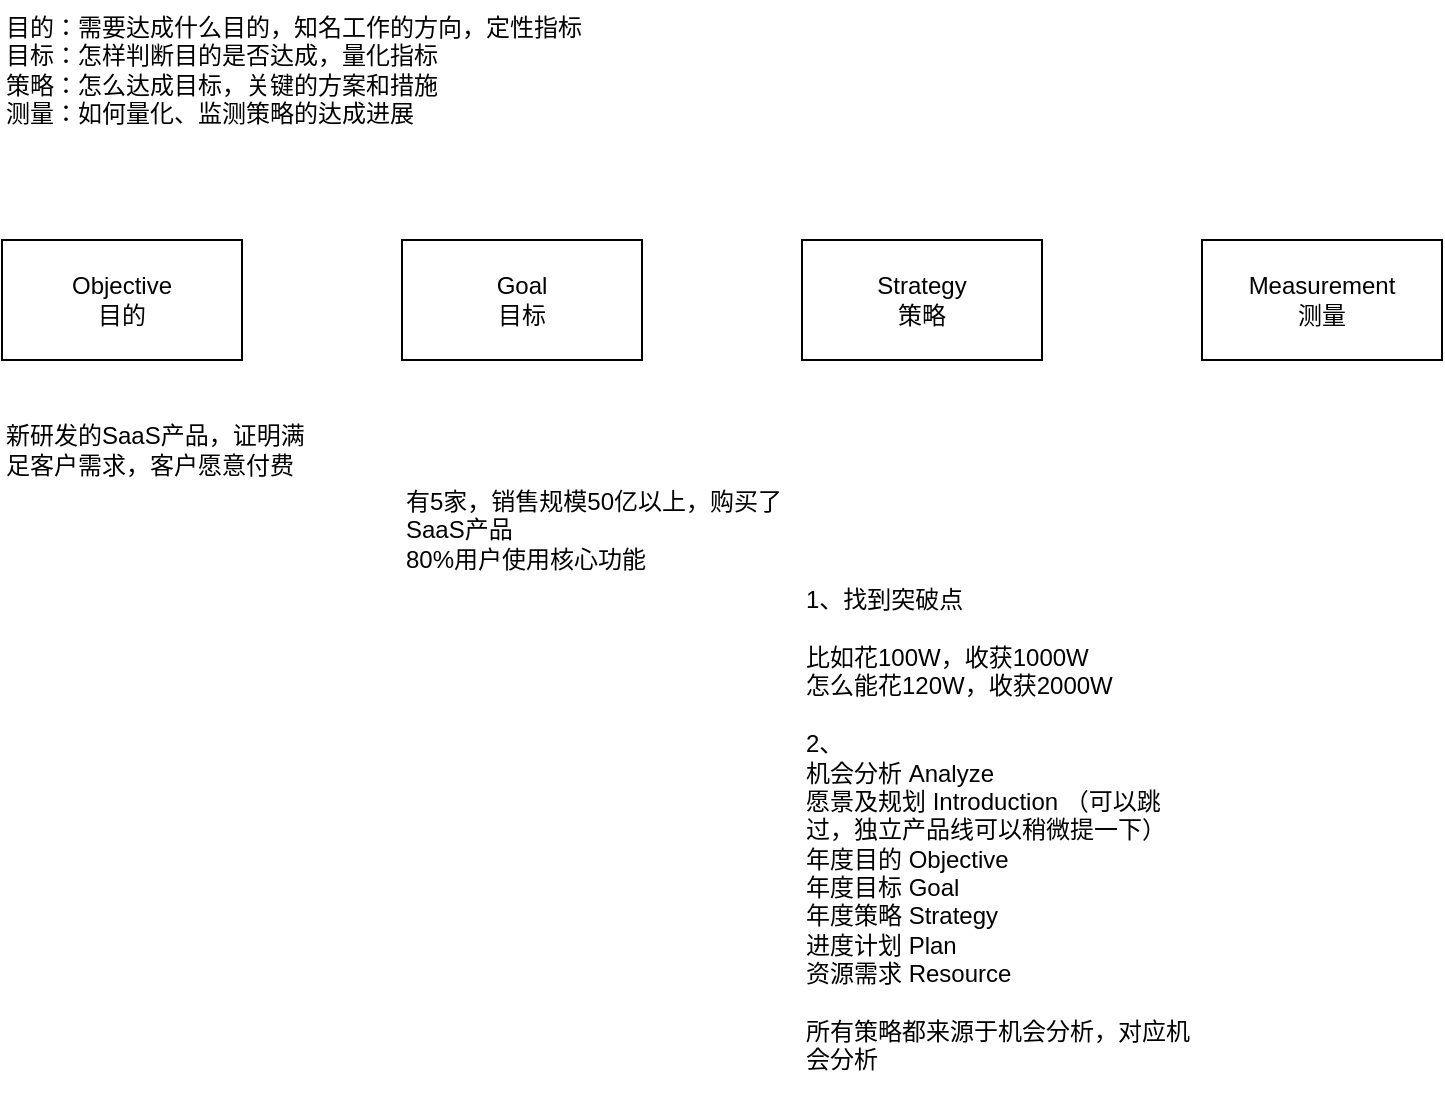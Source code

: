 <mxfile version="21.6.1" type="github">
  <diagram name="第 1 页" id="xHlVvCODJjh1_ycXmK6b">
    <mxGraphModel dx="989" dy="534" grid="1" gridSize="10" guides="1" tooltips="1" connect="1" arrows="1" fold="1" page="1" pageScale="1" pageWidth="827" pageHeight="1169" math="0" shadow="0">
      <root>
        <mxCell id="0" />
        <mxCell id="1" parent="0" />
        <mxCell id="-v63V6HLcKUYAtbRwrVV-1" value="Objective&lt;br&gt;目的" style="rounded=0;whiteSpace=wrap;html=1;" vertex="1" parent="1">
          <mxGeometry x="40" y="200" width="120" height="60" as="geometry" />
        </mxCell>
        <mxCell id="-v63V6HLcKUYAtbRwrVV-2" value="Goal&lt;br&gt;目标" style="rounded=0;whiteSpace=wrap;html=1;" vertex="1" parent="1">
          <mxGeometry x="240" y="200" width="120" height="60" as="geometry" />
        </mxCell>
        <mxCell id="-v63V6HLcKUYAtbRwrVV-3" value="Strategy&lt;br&gt;策略" style="rounded=0;whiteSpace=wrap;html=1;" vertex="1" parent="1">
          <mxGeometry x="440" y="200" width="120" height="60" as="geometry" />
        </mxCell>
        <mxCell id="-v63V6HLcKUYAtbRwrVV-4" value="Measurement&lt;br&gt;测量" style="rounded=0;whiteSpace=wrap;html=1;" vertex="1" parent="1">
          <mxGeometry x="640" y="200" width="120" height="60" as="geometry" />
        </mxCell>
        <mxCell id="-v63V6HLcKUYAtbRwrVV-9" value="有5家，销售规模50亿以上，购买了SaaS产品&lt;br&gt;80%用户使用核心功能" style="text;html=1;strokeColor=none;fillColor=none;align=left;verticalAlign=middle;whiteSpace=wrap;rounded=0;" vertex="1" parent="1">
          <mxGeometry x="240" y="320" width="200" height="50" as="geometry" />
        </mxCell>
        <mxCell id="-v63V6HLcKUYAtbRwrVV-10" value="目的：需要达成什么目的，知名工作的方向，定性指标&lt;br&gt;目标：怎样判断目的是否达成，量化指标&lt;br&gt;策略：怎么达成目标，关键的方案和措施&lt;br&gt;测量：如何量化、监测策略的达成进展" style="text;html=1;strokeColor=none;fillColor=none;align=left;verticalAlign=middle;whiteSpace=wrap;rounded=0;" vertex="1" parent="1">
          <mxGeometry x="40" y="80" width="300" height="70" as="geometry" />
        </mxCell>
        <mxCell id="-v63V6HLcKUYAtbRwrVV-12" value="新研发的SaaS产品，证明满足客户需求，客户愿意付费" style="text;html=1;strokeColor=none;fillColor=none;align=left;verticalAlign=middle;whiteSpace=wrap;rounded=0;" vertex="1" parent="1">
          <mxGeometry x="40" y="280" width="160" height="50" as="geometry" />
        </mxCell>
        <mxCell id="-v63V6HLcKUYAtbRwrVV-13" value="1、找到突破点&lt;br&gt;&lt;br&gt;比如花100W，收获1000W&lt;br&gt;怎么能花120W，收获2000W&lt;br&gt;&lt;br&gt;2、&lt;br&gt;机会分析 Analyze&lt;br&gt;愿景及规划 Introduction （可以跳过，独立产品线可以稍微提一下）&lt;br&gt;年度目的 Objective&lt;br&gt;年度目标 Goal&lt;br&gt;年度策略 Strategy&lt;br&gt;进度计划 Plan&lt;br&gt;资源需求 Resource&lt;br&gt;&lt;br&gt;所有策略都来源于机会分析，对应机会分析" style="text;html=1;strokeColor=none;fillColor=none;align=left;verticalAlign=middle;whiteSpace=wrap;rounded=0;" vertex="1" parent="1">
          <mxGeometry x="440" y="360" width="200" height="270" as="geometry" />
        </mxCell>
      </root>
    </mxGraphModel>
  </diagram>
</mxfile>

